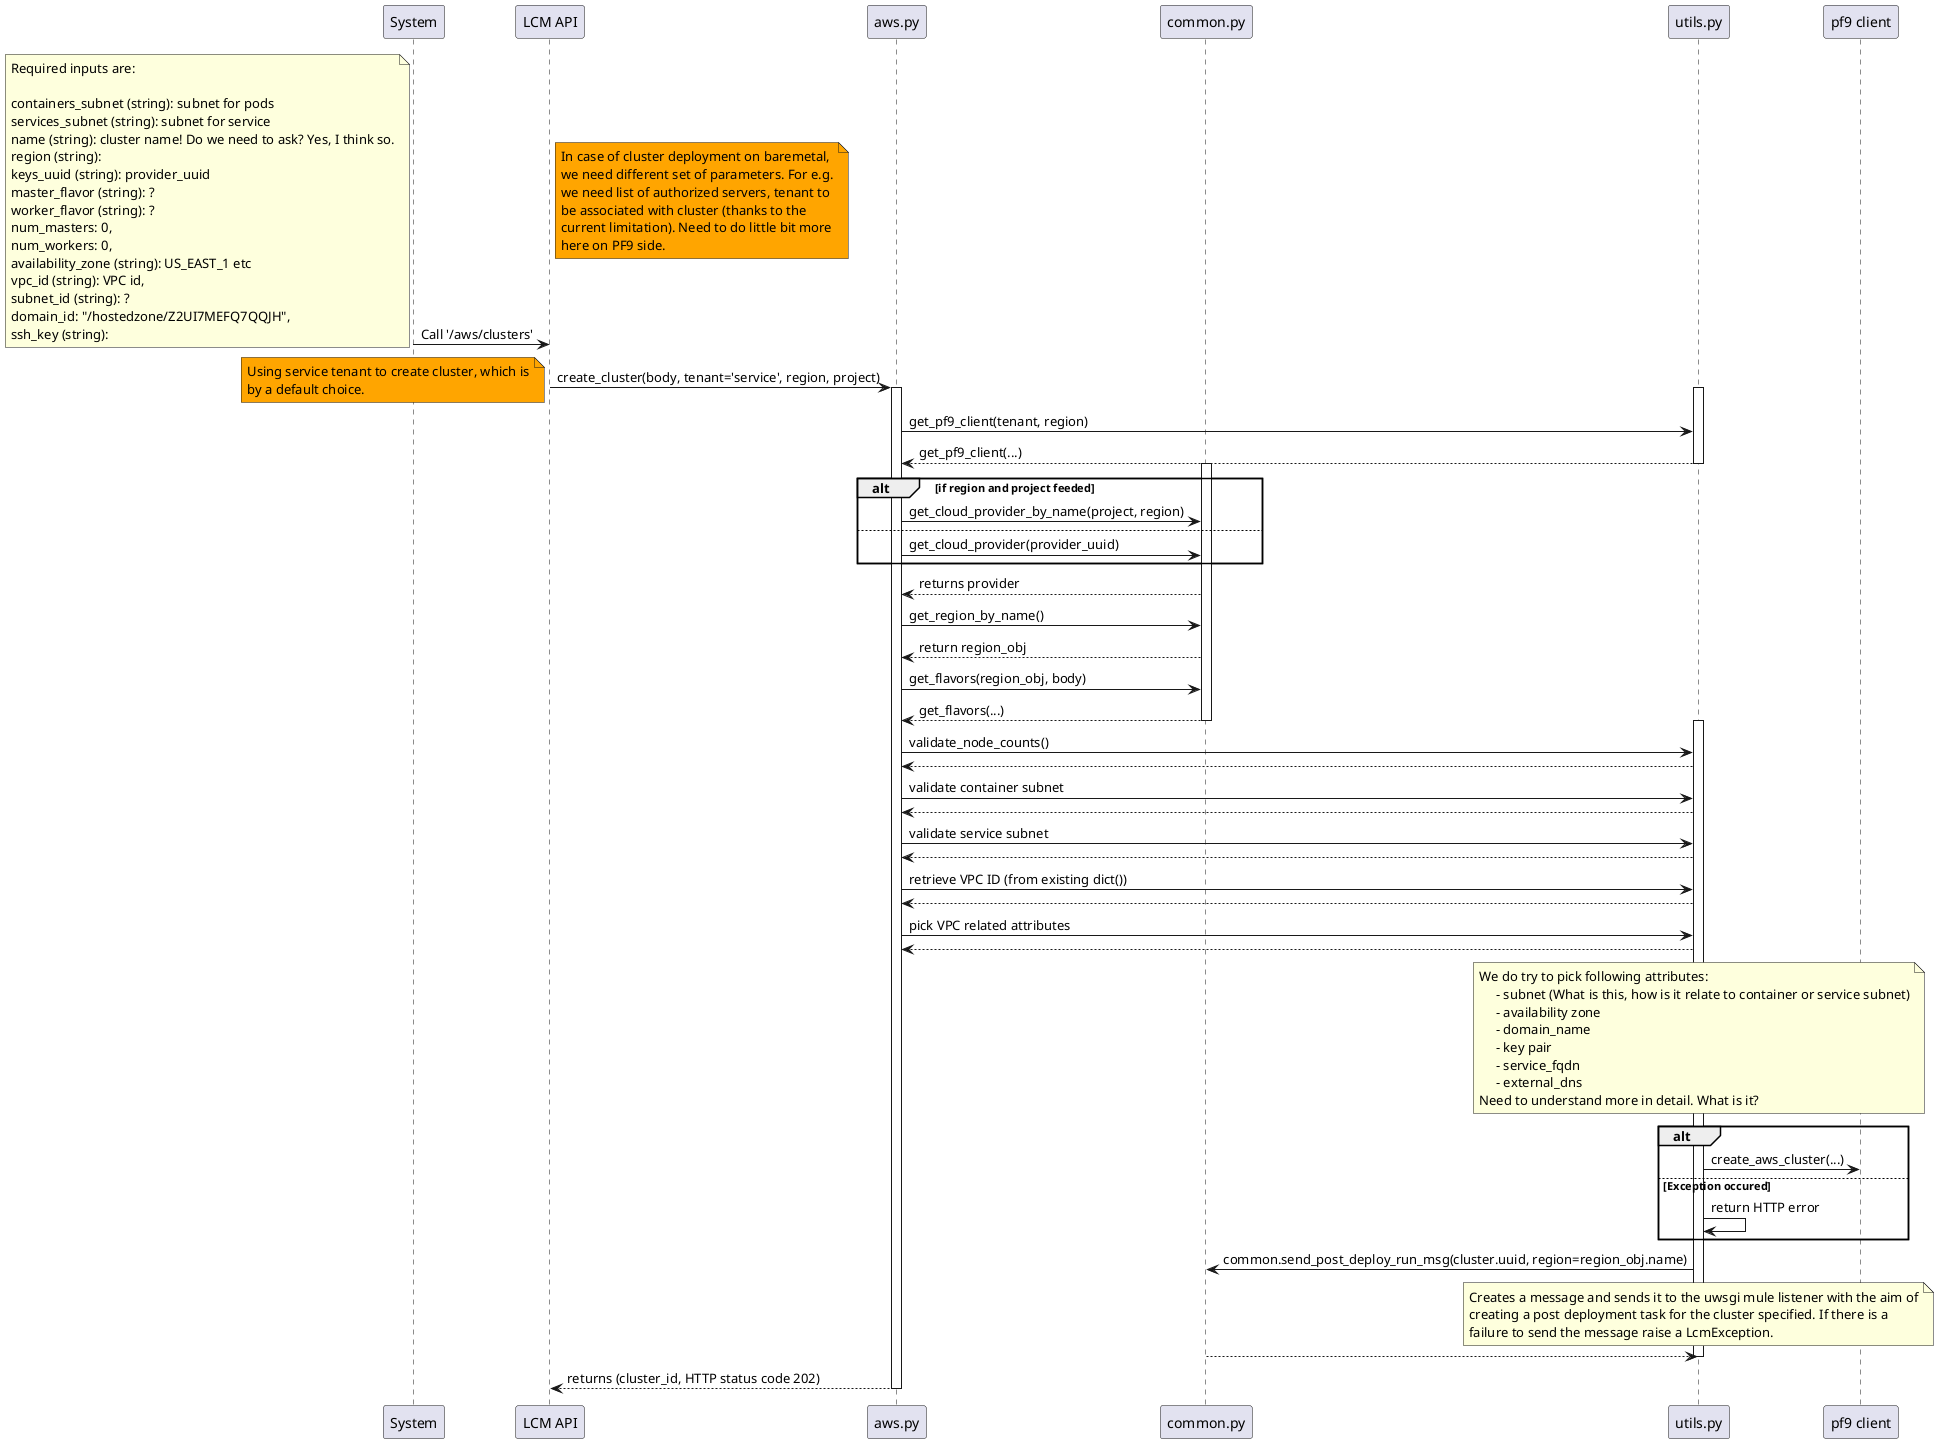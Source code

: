 @startuml

participant "System"
participant "LCM API"
participant "aws.py"
participant "common.py"
participant "utils.py"
participant "pf9 client"

note left
  title (*): /aws/clusters/{uuid}/platform_status
  description: retrives the status for the GIVEN cluster referenced by uuid
end note

System ->"LCM API" : Call '/aws/clusters'
note left
    Required inputs are:

    containers_subnet (string): subnet for pods
    services_subnet (string): subnet for service
    name (string): cluster name! Do we need to ask? Yes, I think so.
    region (string):
    keys_uuid (string): provider_uuid
    master_flavor (string): ?
    worker_flavor (string): ?
    num_masters: 0,
    num_workers: 0,
    availability_zone (string): US_EAST_1 etc
    vpc_id (string): VPC id,
    subnet_id (string): ?
    domain_id: "/hostedzone/Z2UI7MEFQ7QQJH",
    ssh_key (string):
end note

note right #Orange
    In case of cluster deployment on baremetal,
    we need different set of parameters. For e.g.
    we need list of authorized servers, tenant to
    be associated with cluster (thanks to the
    current limitation). Need to do little bit more
    here on PF9 side.
end note

"LCM API" -> "aws.py" : create_cluster(body, tenant='service', region, project)
activate "aws.py"
note left #Orange
    Using service tenant to create cluster, which is
    by a default choice.
end note

activate "utils.py"
"aws.py" -> "utils.py": get_pf9_client(tenant, region)
"utils.py" --> "aws.py": get_pf9_client(...)
deactivate "utils.py"

activate "common.py"
alt if region and project feeded
    "aws.py"->"common.py": get_cloud_provider_by_name(project, region)
else
    "aws.py"->"common.py": get_cloud_provider(provider_uuid)
end
    "common.py"-->"aws.py": returns provider

    "aws.py"->"common.py": get_region_by_name()
    "common.py"-->"aws.py": return region_obj
    "aws.py"->"common.py": get_flavors(region_obj, body)
    "common.py"-->"aws.py": get_flavors(...)

deactivate "common.py"

activate "utils.py"
"aws.py" -> "utils.py": validate_node_counts()
"utils.py" --> "aws.py":
"aws.py" -> "utils.py": validate container subnet
"utils.py" --> "aws.py":
"aws.py" -> "utils.py": validate service subnet
"utils.py" --> "aws.py":
"aws.py" -> "utils.py": retrieve VPC ID (from existing dict())
"utils.py" --> "aws.py":
"aws.py" -> "utils.py": pick VPC related attributes
"utils.py" --> "aws.py":
note over "utils.py"
   We do try to pick following attributes:
        - subnet (What is this, how is it relate to container or service subnet)
        - availability zone
        - domain_name
        - key pair
        - service_fqdn
        - external_dns
   Need to understand more in detail. What is it?
end note

alt
"utils.py" -> "pf9 client": create_aws_cluster(...)
else Exception occured
    "utils.py" -> "utils.py": return HTTP error
end

"utils.py" -> "common.py":  common.send_post_deploy_run_msg(cluster.uuid, region=region_obj.name)
note over  "utils.py"
    Creates a message and sends it to the uwsgi mule listener with the aim of
    creating a post deployment task for the cluster specified. If there is a
    failure to send the message raise a LcmException.
end note
"common.py" --> "utils.py":
deactivate "utils.py"

"aws.py" --> "LCM API": returns (cluster_id, HTTP status code 202)
deactivate "aws.py"
@enduml